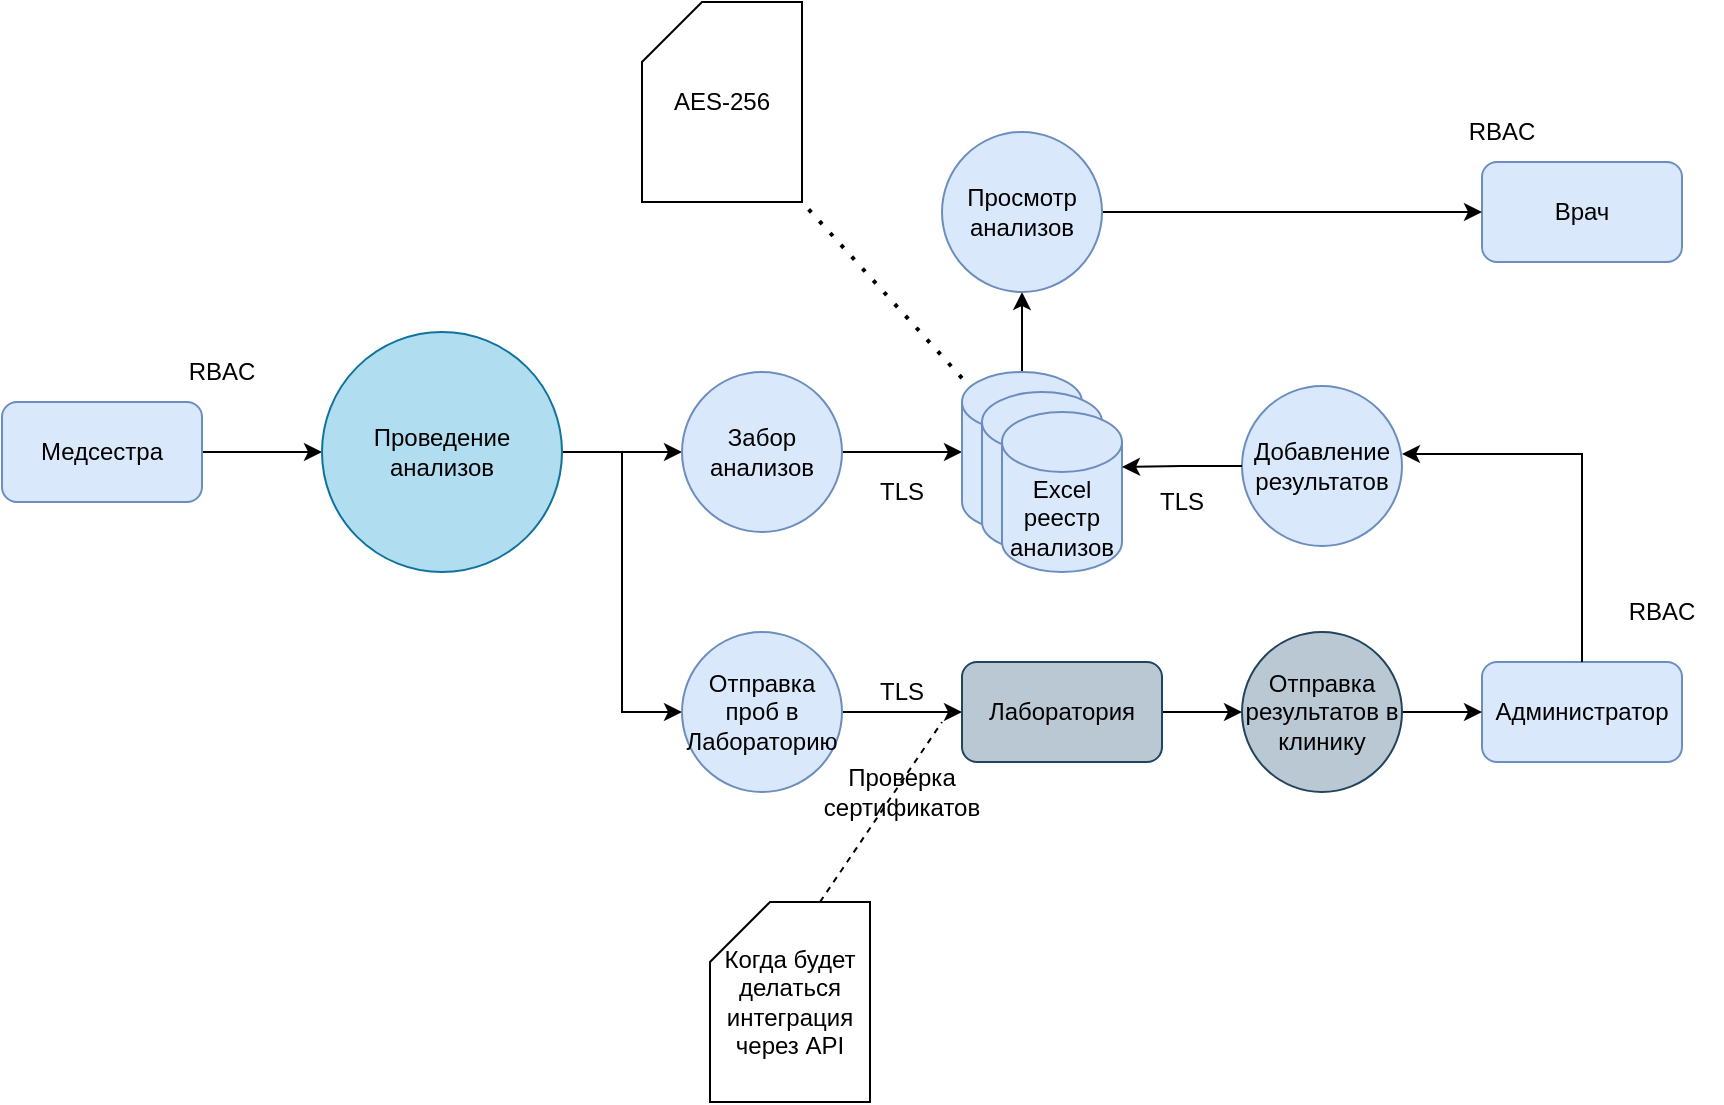 <mxfile version="24.6.1" type="device">
  <diagram id="bvppvnt3dXwOPtcjM4vL" name="Страница — 1">
    <mxGraphModel dx="2261" dy="907" grid="1" gridSize="10" guides="1" tooltips="1" connect="1" arrows="1" fold="1" page="1" pageScale="1" pageWidth="827" pageHeight="1169" math="0" shadow="0">
      <root>
        <mxCell id="0" />
        <mxCell id="1" parent="0" />
        <mxCell id="dxeom1CHwp-u-Qnmks2d-3" style="edgeStyle=orthogonalEdgeStyle;rounded=0;orthogonalLoop=1;jettySize=auto;html=1;" parent="1" source="eWWWpMO-ab1X1JCLKHeL-1" target="nRBeefz-Zjpr_YwDu4BR-1" edge="1">
          <mxGeometry relative="1" as="geometry" />
        </mxCell>
        <mxCell id="eWWWpMO-ab1X1JCLKHeL-1" value="Медсестра" style="html=1;dashed=0;whiteSpace=wrap;rounded=1;fillColor=#dae8fc;strokeColor=#6c8ebf;" parent="1" vertex="1">
          <mxGeometry x="-20" y="390" width="100" height="50" as="geometry" />
        </mxCell>
        <mxCell id="dxeom1CHwp-u-Qnmks2d-2" style="edgeStyle=orthogonalEdgeStyle;rounded=0;orthogonalLoop=1;jettySize=auto;html=1;entryX=0;entryY=0.5;entryDx=0;entryDy=0;" parent="1" source="nRBeefz-Zjpr_YwDu4BR-1" target="dxeom1CHwp-u-Qnmks2d-1" edge="1">
          <mxGeometry relative="1" as="geometry" />
        </mxCell>
        <mxCell id="nv-JxgLu4A6k1ChcfueM-4" style="edgeStyle=orthogonalEdgeStyle;rounded=0;orthogonalLoop=1;jettySize=auto;html=1;entryX=0;entryY=0.5;entryDx=0;entryDy=0;" parent="1" source="nRBeefz-Zjpr_YwDu4BR-1" target="dxeom1CHwp-u-Qnmks2d-4" edge="1">
          <mxGeometry relative="1" as="geometry" />
        </mxCell>
        <mxCell id="nRBeefz-Zjpr_YwDu4BR-1" value="Проведение анализов" style="ellipse;whiteSpace=wrap;html=1;aspect=fixed;fillColor=#b1ddf0;strokeColor=#10739e;" parent="1" vertex="1">
          <mxGeometry x="140" y="355" width="120" height="120" as="geometry" />
        </mxCell>
        <mxCell id="nv-JxgLu4A6k1ChcfueM-5" style="edgeStyle=orthogonalEdgeStyle;rounded=0;orthogonalLoop=1;jettySize=auto;html=1;" parent="1" source="dxeom1CHwp-u-Qnmks2d-1" target="nv-JxgLu4A6k1ChcfueM-1" edge="1">
          <mxGeometry relative="1" as="geometry" />
        </mxCell>
        <mxCell id="dxeom1CHwp-u-Qnmks2d-1" value="Забор анализов" style="ellipse;whiteSpace=wrap;html=1;aspect=fixed;fillColor=#dae8fc;strokeColor=#6c8ebf;" parent="1" vertex="1">
          <mxGeometry x="320" y="375" width="80" height="80" as="geometry" />
        </mxCell>
        <mxCell id="nv-JxgLu4A6k1ChcfueM-2" style="edgeStyle=orthogonalEdgeStyle;rounded=0;orthogonalLoop=1;jettySize=auto;html=1;entryX=0;entryY=0.5;entryDx=0;entryDy=0;" parent="1" source="dxeom1CHwp-u-Qnmks2d-4" target="dxeom1CHwp-u-Qnmks2d-5" edge="1">
          <mxGeometry relative="1" as="geometry" />
        </mxCell>
        <mxCell id="dxeom1CHwp-u-Qnmks2d-4" value="Отправка проб в Лабораторию" style="ellipse;whiteSpace=wrap;html=1;aspect=fixed;fillColor=#dae8fc;strokeColor=#6c8ebf;" parent="1" vertex="1">
          <mxGeometry x="320" y="505" width="80" height="80" as="geometry" />
        </mxCell>
        <mxCell id="nv-JxgLu4A6k1ChcfueM-12" style="edgeStyle=orthogonalEdgeStyle;rounded=0;orthogonalLoop=1;jettySize=auto;html=1;entryX=0;entryY=0.5;entryDx=0;entryDy=0;" parent="1" source="dxeom1CHwp-u-Qnmks2d-5" target="nv-JxgLu4A6k1ChcfueM-11" edge="1">
          <mxGeometry relative="1" as="geometry" />
        </mxCell>
        <mxCell id="dxeom1CHwp-u-Qnmks2d-5" value="Лаборатория" style="html=1;dashed=0;whiteSpace=wrap;rounded=1;fillColor=#bac8d3;strokeColor=#23445d;" parent="1" vertex="1">
          <mxGeometry x="460" y="520" width="100" height="50" as="geometry" />
        </mxCell>
        <mxCell id="zbcD1ewquHM2gXsy_JSs-3" style="edgeStyle=orthogonalEdgeStyle;rounded=0;orthogonalLoop=1;jettySize=auto;html=1;entryX=0.5;entryY=1;entryDx=0;entryDy=0;" parent="1" source="nv-JxgLu4A6k1ChcfueM-1" target="zbcD1ewquHM2gXsy_JSs-2" edge="1">
          <mxGeometry relative="1" as="geometry" />
        </mxCell>
        <mxCell id="nv-JxgLu4A6k1ChcfueM-1" value="" style="shape=cylinder3;whiteSpace=wrap;html=1;boundedLbl=1;backgroundOutline=1;size=15;fillColor=#dae8fc;strokeColor=#6c8ebf;" parent="1" vertex="1">
          <mxGeometry x="460" y="375" width="60" height="80" as="geometry" />
        </mxCell>
        <mxCell id="nv-JxgLu4A6k1ChcfueM-6" value="" style="shape=cylinder3;whiteSpace=wrap;html=1;boundedLbl=1;backgroundOutline=1;size=15;fillColor=#dae8fc;strokeColor=#6c8ebf;" parent="1" vertex="1">
          <mxGeometry x="470" y="385" width="60" height="80" as="geometry" />
        </mxCell>
        <mxCell id="nv-JxgLu4A6k1ChcfueM-7" value="Excel реестр анализов" style="shape=cylinder3;whiteSpace=wrap;html=1;boundedLbl=1;backgroundOutline=1;size=15;fillColor=#dae8fc;strokeColor=#6c8ebf;" parent="1" vertex="1">
          <mxGeometry x="480" y="395" width="60" height="80" as="geometry" />
        </mxCell>
        <mxCell id="nv-JxgLu4A6k1ChcfueM-9" value="Администратор" style="html=1;dashed=0;whiteSpace=wrap;rounded=1;fillColor=#dae8fc;strokeColor=#6c8ebf;" parent="1" vertex="1">
          <mxGeometry x="720" y="520" width="100" height="50" as="geometry" />
        </mxCell>
        <mxCell id="nv-JxgLu4A6k1ChcfueM-13" style="edgeStyle=orthogonalEdgeStyle;rounded=0;orthogonalLoop=1;jettySize=auto;html=1;entryX=0;entryY=0.5;entryDx=0;entryDy=0;" parent="1" source="nv-JxgLu4A6k1ChcfueM-11" target="nv-JxgLu4A6k1ChcfueM-9" edge="1">
          <mxGeometry relative="1" as="geometry" />
        </mxCell>
        <mxCell id="nv-JxgLu4A6k1ChcfueM-11" value="Отправка результатов в клинику" style="ellipse;whiteSpace=wrap;html=1;aspect=fixed;fillColor=#bac8d3;strokeColor=#23445d;" parent="1" vertex="1">
          <mxGeometry x="600" y="505" width="80" height="80" as="geometry" />
        </mxCell>
        <mxCell id="nv-JxgLu4A6k1ChcfueM-15" value="Добавление результатов" style="ellipse;whiteSpace=wrap;html=1;aspect=fixed;fillColor=#dae8fc;strokeColor=#6c8ebf;" parent="1" vertex="1">
          <mxGeometry x="600" y="382" width="80" height="80" as="geometry" />
        </mxCell>
        <mxCell id="nv-JxgLu4A6k1ChcfueM-16" style="edgeStyle=orthogonalEdgeStyle;rounded=0;orthogonalLoop=1;jettySize=auto;html=1;entryX=1;entryY=0.425;entryDx=0;entryDy=0;entryPerimeter=0;exitX=0.5;exitY=0;exitDx=0;exitDy=0;" parent="1" source="nv-JxgLu4A6k1ChcfueM-9" target="nv-JxgLu4A6k1ChcfueM-15" edge="1">
          <mxGeometry relative="1" as="geometry" />
        </mxCell>
        <mxCell id="nv-JxgLu4A6k1ChcfueM-17" style="edgeStyle=orthogonalEdgeStyle;rounded=0;orthogonalLoop=1;jettySize=auto;html=1;entryX=1;entryY=0;entryDx=0;entryDy=27.5;entryPerimeter=0;" parent="1" source="nv-JxgLu4A6k1ChcfueM-15" target="nv-JxgLu4A6k1ChcfueM-7" edge="1">
          <mxGeometry relative="1" as="geometry" />
        </mxCell>
        <mxCell id="zbcD1ewquHM2gXsy_JSs-1" value="Врач" style="html=1;dashed=0;whiteSpace=wrap;rounded=1;fillColor=#dae8fc;strokeColor=#6c8ebf;" parent="1" vertex="1">
          <mxGeometry x="720" y="270" width="100" height="50" as="geometry" />
        </mxCell>
        <mxCell id="zbcD1ewquHM2gXsy_JSs-4" style="edgeStyle=orthogonalEdgeStyle;rounded=0;orthogonalLoop=1;jettySize=auto;html=1;entryX=0;entryY=0.5;entryDx=0;entryDy=0;" parent="1" source="zbcD1ewquHM2gXsy_JSs-2" target="zbcD1ewquHM2gXsy_JSs-1" edge="1">
          <mxGeometry relative="1" as="geometry" />
        </mxCell>
        <mxCell id="zbcD1ewquHM2gXsy_JSs-2" value="Просмотр анализов" style="ellipse;whiteSpace=wrap;html=1;aspect=fixed;fillColor=#dae8fc;strokeColor=#6c8ebf;" parent="1" vertex="1">
          <mxGeometry x="450" y="255" width="80" height="80" as="geometry" />
        </mxCell>
        <mxCell id="zzJ_YGse9-2H_7bti8ZG-1" value="RBAC" style="text;html=1;align=center;verticalAlign=middle;whiteSpace=wrap;rounded=0;" vertex="1" parent="1">
          <mxGeometry x="60" y="360" width="60" height="30" as="geometry" />
        </mxCell>
        <mxCell id="zzJ_YGse9-2H_7bti8ZG-2" value="RBAC" style="text;html=1;align=center;verticalAlign=middle;whiteSpace=wrap;rounded=0;" vertex="1" parent="1">
          <mxGeometry x="780" y="480" width="60" height="30" as="geometry" />
        </mxCell>
        <mxCell id="zzJ_YGse9-2H_7bti8ZG-3" value="RBAC" style="text;html=1;align=center;verticalAlign=middle;whiteSpace=wrap;rounded=0;" vertex="1" parent="1">
          <mxGeometry x="700" y="240" width="60" height="30" as="geometry" />
        </mxCell>
        <mxCell id="zzJ_YGse9-2H_7bti8ZG-4" value="TLS" style="text;html=1;align=center;verticalAlign=middle;whiteSpace=wrap;rounded=0;" vertex="1" parent="1">
          <mxGeometry x="400" y="420" width="60" height="30" as="geometry" />
        </mxCell>
        <mxCell id="zzJ_YGse9-2H_7bti8ZG-5" value="TLS" style="text;html=1;align=center;verticalAlign=middle;whiteSpace=wrap;rounded=0;" vertex="1" parent="1">
          <mxGeometry x="540" y="425" width="60" height="30" as="geometry" />
        </mxCell>
        <mxCell id="zzJ_YGse9-2H_7bti8ZG-6" value="AES-256" style="shape=card;whiteSpace=wrap;html=1;" vertex="1" parent="1">
          <mxGeometry x="300" y="190" width="80" height="100" as="geometry" />
        </mxCell>
        <mxCell id="zzJ_YGse9-2H_7bti8ZG-7" value="" style="endArrow=none;dashed=1;html=1;dashPattern=1 3;strokeWidth=2;rounded=0;entryX=1;entryY=1;entryDx=0;entryDy=0;entryPerimeter=0;exitX=0;exitY=0.038;exitDx=0;exitDy=0;exitPerimeter=0;" edge="1" parent="1" source="nv-JxgLu4A6k1ChcfueM-1" target="zzJ_YGse9-2H_7bti8ZG-6">
          <mxGeometry width="50" height="50" relative="1" as="geometry">
            <mxPoint x="360" y="350" as="sourcePoint" />
            <mxPoint x="410" y="300" as="targetPoint" />
          </mxGeometry>
        </mxCell>
        <mxCell id="zzJ_YGse9-2H_7bti8ZG-8" value="TLS" style="text;html=1;align=center;verticalAlign=middle;whiteSpace=wrap;rounded=0;" vertex="1" parent="1">
          <mxGeometry x="400" y="520" width="60" height="30" as="geometry" />
        </mxCell>
        <mxCell id="zzJ_YGse9-2H_7bti8ZG-10" value="Когда будет делаться интеграция через API" style="shape=card;whiteSpace=wrap;html=1;" vertex="1" parent="1">
          <mxGeometry x="334" y="640" width="80" height="100" as="geometry" />
        </mxCell>
        <mxCell id="zzJ_YGse9-2H_7bti8ZG-11" value="" style="endArrow=none;dashed=1;html=1;rounded=0;exitX=0;exitY=0;exitDx=55;exitDy=0;exitPerimeter=0;" edge="1" parent="1" source="zzJ_YGse9-2H_7bti8ZG-10">
          <mxGeometry width="50" height="50" relative="1" as="geometry">
            <mxPoint x="400" y="600" as="sourcePoint" />
            <mxPoint x="450" y="550" as="targetPoint" />
          </mxGeometry>
        </mxCell>
        <mxCell id="zzJ_YGse9-2H_7bti8ZG-9" value="Проверка сертификатов" style="text;html=1;align=center;verticalAlign=middle;whiteSpace=wrap;rounded=0;" vertex="1" parent="1">
          <mxGeometry x="400" y="570" width="60" height="30" as="geometry" />
        </mxCell>
      </root>
    </mxGraphModel>
  </diagram>
</mxfile>
